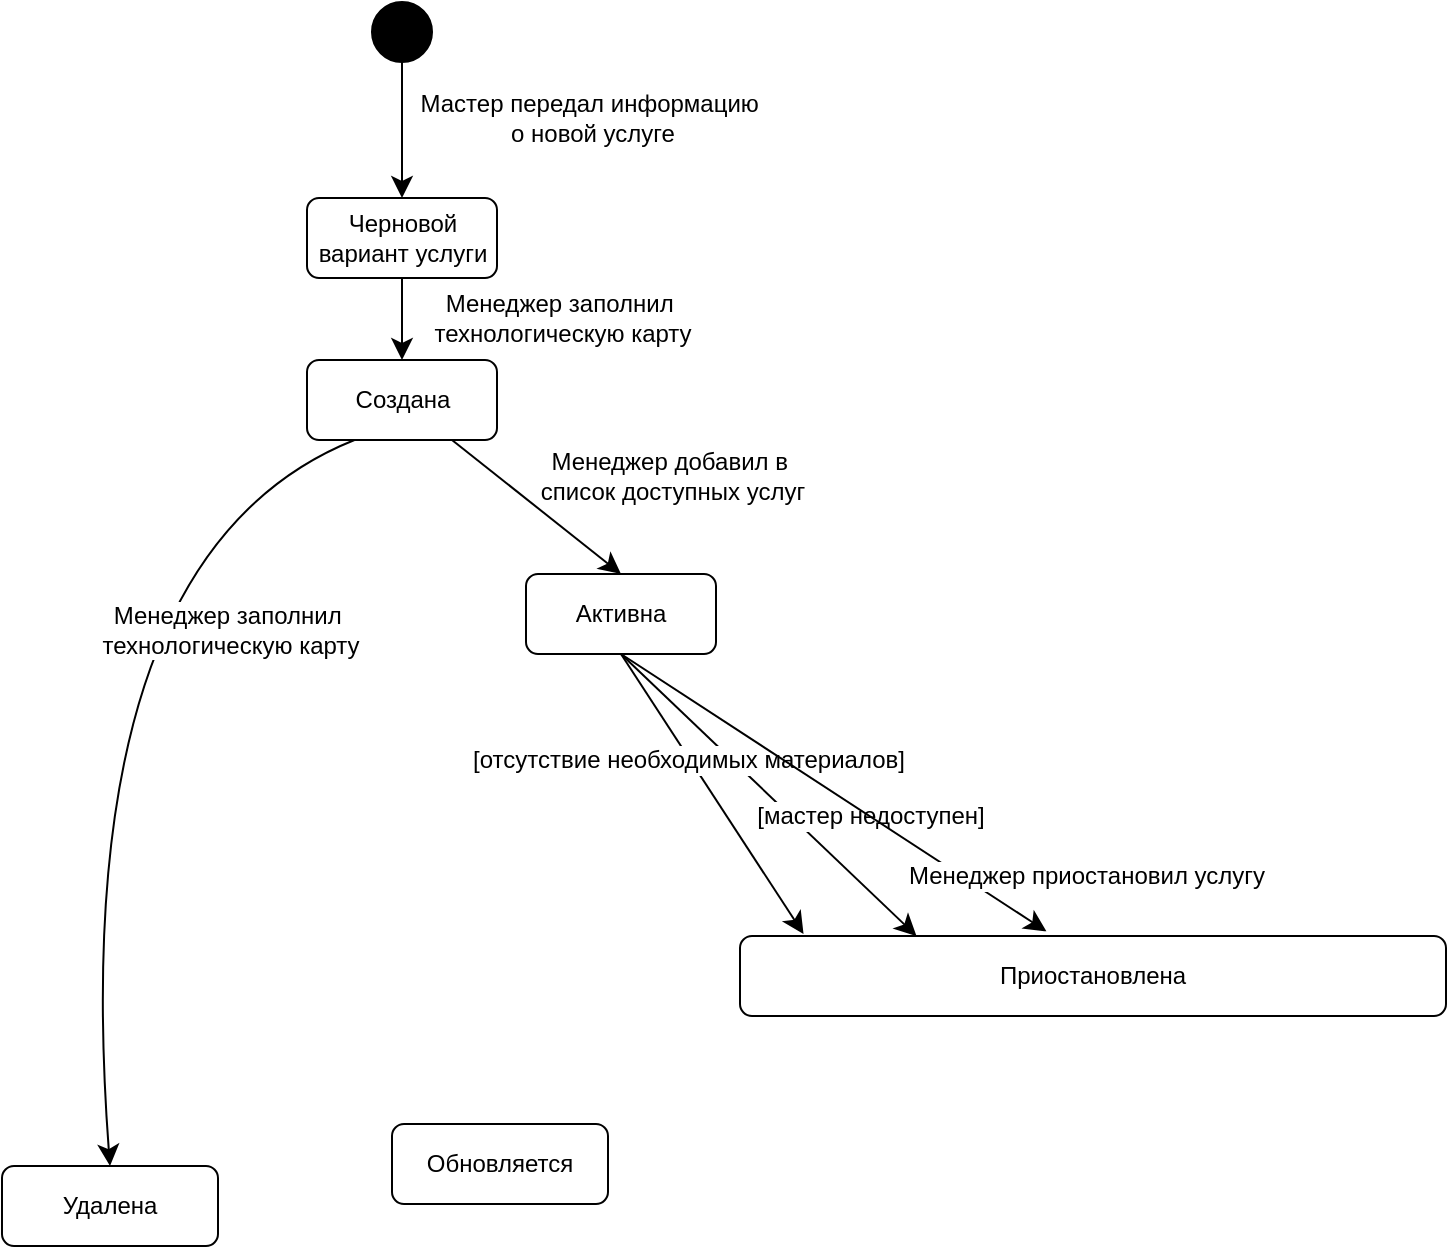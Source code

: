 <mxfile version="28.2.5">
  <diagram name="Страница — 1" id="_8dJKQBKNMU0rjTZxX5r">
    <mxGraphModel dx="895" dy="1510" grid="0" gridSize="10" guides="1" tooltips="1" connect="1" arrows="1" fold="1" page="0" pageScale="1" pageWidth="827" pageHeight="1169" math="0" shadow="0">
      <root>
        <mxCell id="0" />
        <mxCell id="1" parent="0" />
        <mxCell id="5IWhjeovfh-nmFaX5XNI-3" style="edgeStyle=none;curved=1;rounded=0;orthogonalLoop=1;jettySize=auto;html=1;entryX=0.5;entryY=0;entryDx=0;entryDy=0;fontSize=12;startSize=8;endSize=8;" edge="1" parent="1" source="5IWhjeovfh-nmFaX5XNI-1" target="5IWhjeovfh-nmFaX5XNI-2">
          <mxGeometry relative="1" as="geometry" />
        </mxCell>
        <mxCell id="5IWhjeovfh-nmFaX5XNI-4" value="Мастер передал информацию&amp;nbsp;&lt;div&gt;о новой услуге&lt;/div&gt;" style="edgeLabel;html=1;align=center;verticalAlign=middle;resizable=0;points=[];fontSize=12;" vertex="1" connectable="0" parent="5IWhjeovfh-nmFaX5XNI-3">
          <mxGeometry x="-0.358" y="2" relative="1" as="geometry">
            <mxPoint x="93" y="6" as="offset" />
          </mxGeometry>
        </mxCell>
        <mxCell id="5IWhjeovfh-nmFaX5XNI-1" value="" style="ellipse;fillColor=strokeColor;html=1;" vertex="1" parent="1">
          <mxGeometry x="212" y="-258" width="30" height="30" as="geometry" />
        </mxCell>
        <mxCell id="5IWhjeovfh-nmFaX5XNI-6" style="edgeStyle=none;curved=1;rounded=0;orthogonalLoop=1;jettySize=auto;html=1;entryX=0.5;entryY=0;entryDx=0;entryDy=0;fontSize=12;startSize=8;endSize=8;" edge="1" parent="1" source="5IWhjeovfh-nmFaX5XNI-2" target="5IWhjeovfh-nmFaX5XNI-5">
          <mxGeometry relative="1" as="geometry" />
        </mxCell>
        <mxCell id="5IWhjeovfh-nmFaX5XNI-7" value="Менеджер заполнил&amp;nbsp;&lt;div&gt;технологическую карту&lt;/div&gt;" style="edgeLabel;html=1;align=center;verticalAlign=middle;resizable=0;points=[];fontSize=12;" vertex="1" connectable="0" parent="5IWhjeovfh-nmFaX5XNI-6">
          <mxGeometry x="-0.176" y="-2" relative="1" as="geometry">
            <mxPoint x="82" y="3" as="offset" />
          </mxGeometry>
        </mxCell>
        <mxCell id="5IWhjeovfh-nmFaX5XNI-2" value="Черновой вариант услуги" style="rounded=1;whiteSpace=wrap;html=1;" vertex="1" parent="1">
          <mxGeometry x="179.5" y="-160" width="95" height="40" as="geometry" />
        </mxCell>
        <mxCell id="5IWhjeovfh-nmFaX5XNI-9" style="edgeStyle=none;curved=1;rounded=0;orthogonalLoop=1;jettySize=auto;html=1;entryX=0.5;entryY=0;entryDx=0;entryDy=0;fontSize=12;startSize=8;endSize=8;" edge="1" parent="1" target="5IWhjeovfh-nmFaX5XNI-8">
          <mxGeometry relative="1" as="geometry">
            <mxPoint x="252" y="-39" as="sourcePoint" />
          </mxGeometry>
        </mxCell>
        <mxCell id="5IWhjeovfh-nmFaX5XNI-10" value="Менеджер добавил в&amp;nbsp;&lt;div&gt;список доступных услуг&lt;/div&gt;" style="edgeLabel;html=1;align=center;verticalAlign=middle;resizable=0;points=[];fontSize=12;" vertex="1" connectable="0" parent="5IWhjeovfh-nmFaX5XNI-9">
          <mxGeometry x="-0.019" y="2" relative="1" as="geometry">
            <mxPoint x="67" y="-14" as="offset" />
          </mxGeometry>
        </mxCell>
        <mxCell id="5IWhjeovfh-nmFaX5XNI-5" value="Создана" style="rounded=1;whiteSpace=wrap;html=1;" vertex="1" parent="1">
          <mxGeometry x="179.5" y="-79" width="95" height="40" as="geometry" />
        </mxCell>
        <mxCell id="5IWhjeovfh-nmFaX5XNI-21" style="edgeStyle=none;curved=1;rounded=0;orthogonalLoop=1;jettySize=auto;html=1;exitX=0.5;exitY=1;exitDx=0;exitDy=0;entryX=0.25;entryY=0;entryDx=0;entryDy=0;fontSize=12;startSize=8;endSize=8;" edge="1" parent="1" source="5IWhjeovfh-nmFaX5XNI-8" target="5IWhjeovfh-nmFaX5XNI-11">
          <mxGeometry relative="1" as="geometry" />
        </mxCell>
        <mxCell id="5IWhjeovfh-nmFaX5XNI-22" value="[мастер недоступен]" style="edgeLabel;html=1;align=center;verticalAlign=middle;resizable=0;points=[];fontSize=12;" vertex="1" connectable="0" parent="5IWhjeovfh-nmFaX5XNI-21">
          <mxGeometry x="0.325" y="-3" relative="1" as="geometry">
            <mxPoint x="28" y="-15" as="offset" />
          </mxGeometry>
        </mxCell>
        <mxCell id="5IWhjeovfh-nmFaX5XNI-8" value="Активна" style="rounded=1;whiteSpace=wrap;html=1;" vertex="1" parent="1">
          <mxGeometry x="289" y="28" width="95" height="40" as="geometry" />
        </mxCell>
        <mxCell id="5IWhjeovfh-nmFaX5XNI-11" value="Приостановлена" style="rounded=1;whiteSpace=wrap;html=1;" vertex="1" parent="1">
          <mxGeometry x="396" y="209" width="353" height="40" as="geometry" />
        </mxCell>
        <mxCell id="5IWhjeovfh-nmFaX5XNI-12" value="Обновляется" style="rounded=1;whiteSpace=wrap;html=1;" vertex="1" parent="1">
          <mxGeometry x="222" y="303" width="108" height="40" as="geometry" />
        </mxCell>
        <mxCell id="5IWhjeovfh-nmFaX5XNI-13" value="Удалена" style="rounded=1;whiteSpace=wrap;html=1;" vertex="1" parent="1">
          <mxGeometry x="27" y="324" width="108" height="40" as="geometry" />
        </mxCell>
        <mxCell id="5IWhjeovfh-nmFaX5XNI-14" style="edgeStyle=none;curved=1;rounded=0;orthogonalLoop=1;jettySize=auto;html=1;entryX=0.5;entryY=0;entryDx=0;entryDy=0;fontSize=12;startSize=8;endSize=8;exitX=0.25;exitY=1;exitDx=0;exitDy=0;" edge="1" parent="1" source="5IWhjeovfh-nmFaX5XNI-5" target="5IWhjeovfh-nmFaX5XNI-13">
          <mxGeometry relative="1" as="geometry">
            <mxPoint x="409" as="sourcePoint" />
            <mxPoint x="409" y="41" as="targetPoint" />
            <Array as="points">
              <mxPoint x="58" y="19" />
            </Array>
          </mxGeometry>
        </mxCell>
        <mxCell id="5IWhjeovfh-nmFaX5XNI-15" value="Менеджер заполнил&amp;nbsp;&lt;div&gt;технологическую карту&lt;/div&gt;" style="edgeLabel;html=1;align=center;verticalAlign=middle;resizable=0;points=[];fontSize=12;" vertex="1" connectable="0" parent="5IWhjeovfh-nmFaX5XNI-14">
          <mxGeometry x="-0.176" y="-2" relative="1" as="geometry">
            <mxPoint x="82" y="3" as="offset" />
          </mxGeometry>
        </mxCell>
        <mxCell id="5IWhjeovfh-nmFaX5XNI-18" style="edgeStyle=none;curved=1;rounded=0;orthogonalLoop=1;jettySize=auto;html=1;exitX=0.5;exitY=1;exitDx=0;exitDy=0;entryX=0.09;entryY=-0.025;entryDx=0;entryDy=0;entryPerimeter=0;fontSize=12;startSize=8;endSize=8;" edge="1" parent="1" source="5IWhjeovfh-nmFaX5XNI-8" target="5IWhjeovfh-nmFaX5XNI-11">
          <mxGeometry relative="1" as="geometry" />
        </mxCell>
        <mxCell id="5IWhjeovfh-nmFaX5XNI-19" value="[отсутствие необходимых материалов]" style="edgeLabel;html=1;align=center;verticalAlign=middle;resizable=0;points=[];fontSize=12;" vertex="1" connectable="0" parent="5IWhjeovfh-nmFaX5XNI-18">
          <mxGeometry x="-0.126" y="4" relative="1" as="geometry">
            <mxPoint x="-10" y="-6" as="offset" />
          </mxGeometry>
        </mxCell>
        <mxCell id="5IWhjeovfh-nmFaX5XNI-23" style="edgeStyle=none;curved=1;rounded=0;orthogonalLoop=1;jettySize=auto;html=1;exitX=0.5;exitY=1;exitDx=0;exitDy=0;entryX=0.434;entryY=-0.058;entryDx=0;entryDy=0;entryPerimeter=0;fontSize=12;startSize=8;endSize=8;" edge="1" parent="1" source="5IWhjeovfh-nmFaX5XNI-8" target="5IWhjeovfh-nmFaX5XNI-11">
          <mxGeometry relative="1" as="geometry" />
        </mxCell>
        <mxCell id="5IWhjeovfh-nmFaX5XNI-24" value="Менеджер приостановил услугу" style="edgeLabel;html=1;align=center;verticalAlign=middle;resizable=0;points=[];fontSize=12;" vertex="1" connectable="0" parent="5IWhjeovfh-nmFaX5XNI-23">
          <mxGeometry x="0.64" y="6" relative="1" as="geometry">
            <mxPoint x="55" y="2" as="offset" />
          </mxGeometry>
        </mxCell>
      </root>
    </mxGraphModel>
  </diagram>
</mxfile>
